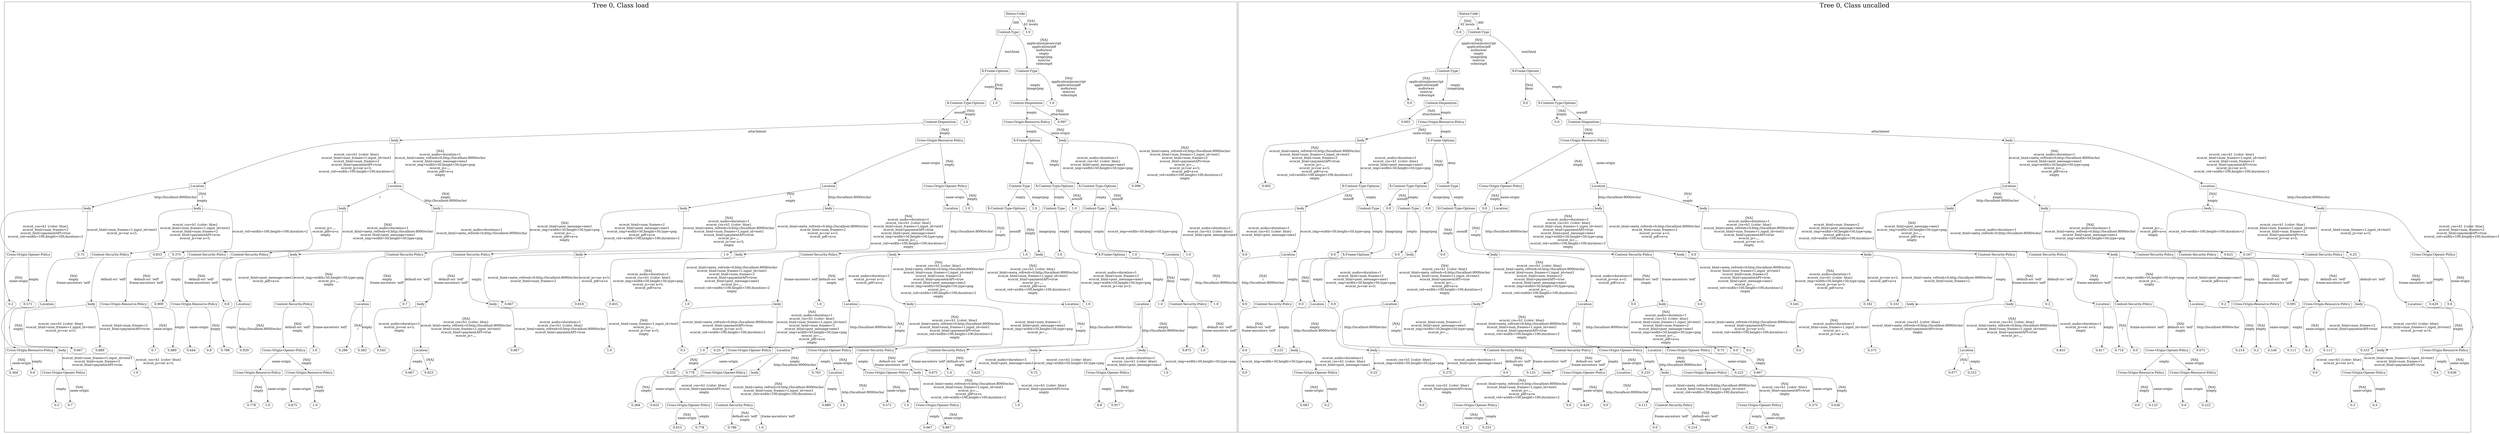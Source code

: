 /*
Generated by:
    http://https://github.com/h2oai/h2o-3/tree/master/h2o-genmodel/src/main/java/hex/genmodel/tools/PrintMojo.java
*/

/*
On a mac:

$ brew install graphviz
$ dot -Tpng file.gv -o file.png
$ open file.png
*/

digraph G {

subgraph cluster_0 {
/* Nodes */

/* Level 0 */
{
"SG_0_Node_0" [shape=box, fontsize=20, label="Status-Code"]
}

/* Level 1 */
{
"SG_0_Node_1" [shape=box, fontsize=20, label="Content-Type"]
"SG_0_Node_137" [fontsize=20, label="1.0"]
}

/* Level 2 */
{
"SG_0_Node_3" [shape=box, fontsize=20, label="X-Frame-Options"]
"SG_0_Node_4" [shape=box, fontsize=20, label="Content-Type"]
}

/* Level 3 */
{
"SG_0_Node_5" [shape=box, fontsize=20, label="X-Content-Type-Options"]
"SG_0_Node_138" [fontsize=20, label="1.0"]
"SG_0_Node_6" [shape=box, fontsize=20, label="Content-Disposition"]
"SG_0_Node_139" [fontsize=20, label="1.0"]
}

/* Level 4 */
{
"SG_0_Node_8" [shape=box, fontsize=20, label="Content-Disposition"]
"SG_0_Node_140" [fontsize=20, label="1.0"]
"SG_0_Node_9" [shape=box, fontsize=20, label="Cross-Origin-Resource-Policy"]
"SG_0_Node_141" [fontsize=20, label="0.997"]
}

/* Level 5 */
{
"SG_0_Node_11" [shape=box, fontsize=20, label="body"]
"SG_0_Node_12" [shape=box, fontsize=20, label="Cross-Origin-Resource-Policy"]
"SG_0_Node_13" [shape=box, fontsize=20, label="X-Frame-Options"]
"SG_0_Node_14" [shape=box, fontsize=20, label="body"]
}

/* Level 6 */
{
"SG_0_Node_15" [shape=box, fontsize=20, label="Location"]
"SG_0_Node_16" [shape=box, fontsize=20, label="Location"]
"SG_0_Node_17" [shape=box, fontsize=20, label="Location"]
"SG_0_Node_18" [shape=box, fontsize=20, label="Cross-Origin-Opener-Policy"]
"SG_0_Node_19" [shape=box, fontsize=20, label="Content-Type"]
"SG_0_Node_20" [shape=box, fontsize=20, label="X-Content-Type-Options"]
"SG_0_Node_21" [shape=box, fontsize=20, label="X-Content-Type-Options"]
"SG_0_Node_142" [fontsize=20, label="0.998"]
}

/* Level 7 */
{
"SG_0_Node_23" [shape=box, fontsize=20, label="body"]
"SG_0_Node_24" [shape=box, fontsize=20, label="body"]
"SG_0_Node_25" [shape=box, fontsize=20, label="body"]
"SG_0_Node_26" [shape=box, fontsize=20, label="body"]
"SG_0_Node_27" [shape=box, fontsize=20, label="body"]
"SG_0_Node_28" [shape=box, fontsize=20, label="body"]
"SG_0_Node_29" [shape=box, fontsize=20, label="Location"]
"SG_0_Node_143" [fontsize=20, label="1.0"]
"SG_0_Node_30" [shape=box, fontsize=20, label="X-Content-Type-Options"]
"SG_0_Node_144" [fontsize=20, label="1.0"]
"SG_0_Node_31" [shape=box, fontsize=20, label="Content-Type"]
"SG_0_Node_145" [fontsize=20, label="1.0"]
"SG_0_Node_32" [shape=box, fontsize=20, label="Content-Type"]
"SG_0_Node_33" [shape=box, fontsize=20, label="body"]
}

/* Level 8 */
{
"SG_0_Node_34" [shape=box, fontsize=20, label="Cross-Origin-Opener-Policy"]
"SG_0_Node_146" [fontsize=20, label="0.75"]
"SG_0_Node_36" [shape=box, fontsize=20, label="Content-Security-Policy"]
"SG_0_Node_147" [fontsize=20, label="0.833"]
"SG_0_Node_148" [fontsize=20, label="0.375"]
"SG_0_Node_39" [shape=box, fontsize=20, label="Content-Security-Policy"]
"SG_0_Node_40" [shape=box, fontsize=20, label="Content-Security-Policy"]
"SG_0_Node_41" [shape=box, fontsize=20, label="body"]
"SG_0_Node_42" [shape=box, fontsize=20, label="Content-Security-Policy"]
"SG_0_Node_43" [shape=box, fontsize=20, label="Content-Security-Policy"]
"SG_0_Node_44" [shape=box, fontsize=20, label="body"]
"SG_0_Node_149" [fontsize=20, label="1.0"]
"SG_0_Node_45" [shape=box, fontsize=20, label="body"]
"SG_0_Node_46" [shape=box, fontsize=20, label="Content-Security-Policy"]
"SG_0_Node_47" [shape=box, fontsize=20, label="body"]
"SG_0_Node_150" [fontsize=20, label="1.0"]
"SG_0_Node_48" [shape=box, fontsize=20, label="body"]
"SG_0_Node_151" [fontsize=20, label="1.0"]
"SG_0_Node_49" [shape=box, fontsize=20, label="X-Frame-Options"]
"SG_0_Node_152" [fontsize=20, label="1.0"]
"SG_0_Node_50" [shape=box, fontsize=20, label="Location"]
"SG_0_Node_153" [fontsize=20, label="1.0"]
}

/* Level 9 */
{
"SG_0_Node_154" [fontsize=20, label="0.2"]
"SG_0_Node_155" [fontsize=20, label="0.571"]
"SG_0_Node_53" [shape=box, fontsize=20, label="Location"]
"SG_0_Node_54" [shape=box, fontsize=20, label="body"]
"SG_0_Node_55" [shape=box, fontsize=20, label="Cross-Origin-Resource-Policy"]
"SG_0_Node_156" [fontsize=20, label="0.909"]
"SG_0_Node_57" [shape=box, fontsize=20, label="Cross-Origin-Resource-Policy"]
"SG_0_Node_157" [fontsize=20, label="0.8"]
"SG_0_Node_59" [shape=box, fontsize=20, label="Location"]
"SG_0_Node_60" [shape=box, fontsize=20, label="Content-Security-Policy"]
"SG_0_Node_61" [shape=box, fontsize=20, label="Location"]
"SG_0_Node_158" [fontsize=20, label="0.7"]
"SG_0_Node_63" [shape=box, fontsize=20, label="body"]
"SG_0_Node_64" [shape=box, fontsize=20, label="body"]
"SG_0_Node_159" [fontsize=20, label="0.667"]
"SG_0_Node_160" [fontsize=20, label="0.818"]
"SG_0_Node_161" [fontsize=20, label="0.455"]
"SG_0_Node_162" [fontsize=20, label="1.0"]
"SG_0_Node_68" [shape=box, fontsize=20, label="body"]
"SG_0_Node_163" [fontsize=20, label="1.0"]
"SG_0_Node_69" [shape=box, fontsize=20, label="Location"]
"SG_0_Node_70" [shape=box, fontsize=20, label="body"]
"SG_0_Node_71" [shape=box, fontsize=20, label="Location"]
"SG_0_Node_164" [fontsize=20, label="1.0"]
"SG_0_Node_72" [shape=box, fontsize=20, label="Location"]
"SG_0_Node_165" [fontsize=20, label="1.0"]
"SG_0_Node_73" [shape=box, fontsize=20, label="Content-Security-Policy"]
"SG_0_Node_166" [fontsize=20, label="1.0"]
}

/* Level 10 */
{
"SG_0_Node_74" [shape=box, fontsize=20, label="Cross-Origin-Resource-Policy"]
"SG_0_Node_75" [shape=box, fontsize=20, label="body"]
"SG_0_Node_167" [fontsize=20, label="0.667"]
"SG_0_Node_168" [fontsize=20, label="0.889"]
"SG_0_Node_169" [fontsize=20, label="0.7"]
"SG_0_Node_170" [fontsize=20, label="0.889"]
"SG_0_Node_171" [fontsize=20, label="0.444"]
"SG_0_Node_172" [fontsize=20, label="0.8"]
"SG_0_Node_173" [fontsize=20, label="0.786"]
"SG_0_Node_174" [fontsize=20, label="0.929"]
"SG_0_Node_84" [shape=box, fontsize=20, label="Cross-Origin-Opener-Policy"]
"SG_0_Node_175" [fontsize=20, label="1.0"]
"SG_0_Node_176" [fontsize=20, label="0.286"]
"SG_0_Node_177" [fontsize=20, label="0.583"]
"SG_0_Node_178" [fontsize=20, label="0.545"]
"SG_0_Node_88" [shape=box, fontsize=20, label="Location"]
"SG_0_Node_179" [fontsize=20, label="0.667"]
"SG_0_Node_180" [fontsize=20, label="1.0"]
"SG_0_Node_181" [fontsize=20, label="0.5"]
"SG_0_Node_182" [fontsize=20, label="1.0"]
"SG_0_Node_183" [fontsize=20, label="0.25"]
"SG_0_Node_92" [shape=box, fontsize=20, label="Cross-Origin-Opener-Policy"]
"SG_0_Node_93" [shape=box, fontsize=20, label="Location"]
"SG_0_Node_94" [shape=box, fontsize=20, label="Cross-Origin-Opener-Policy"]
"SG_0_Node_95" [shape=box, fontsize=20, label="Content-Security-Policy"]
"SG_0_Node_96" [shape=box, fontsize=20, label="Content-Security-Policy"]
"SG_0_Node_97" [shape=box, fontsize=20, label="body"]
"SG_0_Node_98" [shape=box, fontsize=20, label="body"]
"SG_0_Node_184" [fontsize=20, label="0.875"]
"SG_0_Node_185" [fontsize=20, label="1.0"]
}

/* Level 11 */
{
"SG_0_Node_186" [fontsize=20, label="0.364"]
"SG_0_Node_187" [fontsize=20, label="0.6"]
"SG_0_Node_102" [shape=box, fontsize=20, label="Cross-Origin-Opener-Policy"]
"SG_0_Node_188" [fontsize=20, label="1.0"]
"SG_0_Node_103" [shape=box, fontsize=20, label="Cross-Origin-Resource-Policy"]
"SG_0_Node_104" [shape=box, fontsize=20, label="Cross-Origin-Resource-Policy"]
"SG_0_Node_189" [fontsize=20, label="0.667"]
"SG_0_Node_190" [fontsize=20, label="0.923"]
"SG_0_Node_191" [fontsize=20, label="0.333"]
"SG_0_Node_192" [fontsize=20, label="0.778"]
"SG_0_Node_109" [shape=box, fontsize=20, label="Cross-Origin-Opener-Policy"]
"SG_0_Node_110" [shape=box, fontsize=20, label="body"]
"SG_0_Node_193" [fontsize=20, label="0.765"]
"SG_0_Node_112" [shape=box, fontsize=20, label="Location"]
"SG_0_Node_113" [shape=box, fontsize=20, label="Cross-Origin-Opener-Policy"]
"SG_0_Node_114" [shape=box, fontsize=20, label="body"]
"SG_0_Node_194" [fontsize=20, label="0.875"]
"SG_0_Node_195" [fontsize=20, label="1.0"]
"SG_0_Node_196" [fontsize=20, label="0.625"]
"SG_0_Node_197" [fontsize=20, label="0.75"]
"SG_0_Node_118" [shape=box, fontsize=20, label="Cross-Origin-Opener-Policy"]
"SG_0_Node_198" [fontsize=20, label="1.0"]
}

/* Level 12 */
{
"SG_0_Node_199" [fontsize=20, label="0.5"]
"SG_0_Node_200" [fontsize=20, label="0.7"]
"SG_0_Node_201" [fontsize=20, label="0.778"]
"SG_0_Node_202" [fontsize=20, label="1.0"]
"SG_0_Node_203" [fontsize=20, label="0.875"]
"SG_0_Node_204" [fontsize=20, label="1.0"]
"SG_0_Node_205" [fontsize=20, label="0.364"]
"SG_0_Node_206" [fontsize=20, label="0.625"]
"SG_0_Node_125" [shape=box, fontsize=20, label="Cross-Origin-Opener-Policy"]
"SG_0_Node_126" [shape=box, fontsize=20, label="Content-Security-Policy"]
"SG_0_Node_207" [fontsize=20, label="0.889"]
"SG_0_Node_208" [fontsize=20, label="1.0"]
"SG_0_Node_209" [fontsize=20, label="0.571"]
"SG_0_Node_210" [fontsize=20, label="1.0"]
"SG_0_Node_129" [shape=box, fontsize=20, label="Cross-Origin-Opener-Policy"]
"SG_0_Node_211" [fontsize=20, label="1.0"]
"SG_0_Node_212" [fontsize=20, label="0.8"]
"SG_0_Node_213" [fontsize=20, label="0.917"]
}

/* Level 13 */
{
"SG_0_Node_214" [fontsize=20, label="0.615"]
"SG_0_Node_215" [fontsize=20, label="0.778"]
"SG_0_Node_216" [fontsize=20, label="0.786"]
"SG_0_Node_217" [fontsize=20, label="1.0"]
"SG_0_Node_218" [fontsize=20, label="0.667"]
"SG_0_Node_219" [fontsize=20, label="0.867"]
}

/* Edges */
"SG_0_Node_0" -> "SG_0_Node_1" [fontsize=20, label="300
"]
"SG_0_Node_0" -> "SG_0_Node_137" [fontsize=20, label="[NA]
61 levels
"]
"SG_0_Node_1" -> "SG_0_Node_3" [fontsize=20, label="text/html
"]
"SG_0_Node_1" -> "SG_0_Node_4" [fontsize=20, label="[NA]
application/javascript
application/pdf
audio/wav
empty
image/png
text/css
video/mp4
"]
"SG_0_Node_4" -> "SG_0_Node_6" [fontsize=20, label="empty
image/png
"]
"SG_0_Node_4" -> "SG_0_Node_139" [fontsize=20, label="[NA]
application/javascript
application/pdf
audio/wav
text/css
video/mp4
"]
"SG_0_Node_6" -> "SG_0_Node_9" [fontsize=20, label="empty
"]
"SG_0_Node_6" -> "SG_0_Node_141" [fontsize=20, label="[NA]
attachment
"]
"SG_0_Node_9" -> "SG_0_Node_13" [fontsize=20, label="empty
"]
"SG_0_Node_9" -> "SG_0_Node_14" [fontsize=20, label="[NA]
same-origin
"]
"SG_0_Node_14" -> "SG_0_Node_21" [fontsize=20, label="ecocnt_audio=duration=1
ecocnt_css=h1 {color: blue}
ecocnt_html=post_message=mes1
ecocnt_img=width=50,height=50,type=png
"]
"SG_0_Node_14" -> "SG_0_Node_142" [fontsize=20, label="[NA]
ecocnt_html=meta_refresh=0;http://localhost:8000/echo/
ecocnt_html=num_frames=1,input_id=test1
ecocnt_html=num_frames=2
ecocnt_html=paymentAPI=true
ecocnt_js=.,,.
ecocnt_js=var a=5;
ecocnt_pdf=a=a
ecocnt_vid=width=100,height=100,duration=2
empty
"]
"SG_0_Node_21" -> "SG_0_Node_32" [fontsize=20, label="empty
"]
"SG_0_Node_21" -> "SG_0_Node_33" [fontsize=20, label="[NA]
nosniff
"]
"SG_0_Node_33" -> "SG_0_Node_50" [fontsize=20, label="ecocnt_img=width=50,height=50,type=png
"]
"SG_0_Node_33" -> "SG_0_Node_153" [fontsize=20, label="ecocnt_audio=duration=1
ecocnt_css=h1 {color: blue}
ecocnt_html=post_message=mes1
"]
"SG_0_Node_50" -> "SG_0_Node_73" [fontsize=20, label="empty
"]
"SG_0_Node_50" -> "SG_0_Node_166" [fontsize=20, label="[NA]
/
http://localhost:8000/echo/
"]
"SG_0_Node_73" -> "SG_0_Node_184" [fontsize=20, label="empty
"]
"SG_0_Node_73" -> "SG_0_Node_185" [fontsize=20, label="[NA]
default-src 'self'
frame-ancestors 'self'
"]
"SG_0_Node_32" -> "SG_0_Node_49" [fontsize=20, label="image/png
"]
"SG_0_Node_32" -> "SG_0_Node_152" [fontsize=20, label="empty
"]
"SG_0_Node_49" -> "SG_0_Node_72" [fontsize=20, label="empty
"]
"SG_0_Node_49" -> "SG_0_Node_165" [fontsize=20, label="[NA]
deny
"]
"SG_0_Node_72" -> "SG_0_Node_97" [fontsize=20, label="/
"]
"SG_0_Node_72" -> "SG_0_Node_98" [fontsize=20, label="[NA]
empty
http://localhost:8000/echo/
"]
"SG_0_Node_98" -> "SG_0_Node_118" [fontsize=20, label="ecocnt_audio=duration=1
ecocnt_css=h1 {color: blue}
ecocnt_html=post_message=mes1
"]
"SG_0_Node_98" -> "SG_0_Node_198" [fontsize=20, label="ecocnt_img=width=50,height=50,type=png
"]
"SG_0_Node_118" -> "SG_0_Node_212" [fontsize=20, label="empty
"]
"SG_0_Node_118" -> "SG_0_Node_213" [fontsize=20, label="[NA]
same-origin
"]
"SG_0_Node_97" -> "SG_0_Node_196" [fontsize=20, label="ecocnt_audio=duration=1
ecocnt_html=post_message=mes1
"]
"SG_0_Node_97" -> "SG_0_Node_197" [fontsize=20, label="ecocnt_css=h1 {color: blue}
ecocnt_img=width=50,height=50,type=png
"]
"SG_0_Node_13" -> "SG_0_Node_19" [fontsize=20, label="deny
"]
"SG_0_Node_13" -> "SG_0_Node_20" [fontsize=20, label="[NA]
empty
"]
"SG_0_Node_20" -> "SG_0_Node_31" [fontsize=20, label="empty
"]
"SG_0_Node_20" -> "SG_0_Node_145" [fontsize=20, label="[NA]
nosniff
"]
"SG_0_Node_31" -> "SG_0_Node_48" [fontsize=20, label="image/png
"]
"SG_0_Node_31" -> "SG_0_Node_151" [fontsize=20, label="empty
"]
"SG_0_Node_48" -> "SG_0_Node_71" [fontsize=20, label="[NA]
ecocnt_css=h1 {color: blue}
ecocnt_html=meta_refresh=0;http://localhost:8000/echo/
ecocnt_html=num_frames=1,input_id=test1
ecocnt_html=paymentAPI=true
ecocnt_js=.,,.
ecocnt_pdf=a=a
ecocnt_vid=width=100,height=100,duration=2
empty
"]
"SG_0_Node_48" -> "SG_0_Node_164" [fontsize=20, label="ecocnt_audio=duration=1
ecocnt_html=num_frames=2
ecocnt_html=post_message=mes1
ecocnt_img=width=50,height=50,type=png
ecocnt_js=var a=5;
"]
"SG_0_Node_71" -> "SG_0_Node_95" [fontsize=20, label="[NA]
/
empty
"]
"SG_0_Node_71" -> "SG_0_Node_96" [fontsize=20, label="http://localhost:8000/echo/
"]
"SG_0_Node_96" -> "SG_0_Node_194" [fontsize=20, label="frame-ancestors 'self'
"]
"SG_0_Node_96" -> "SG_0_Node_195" [fontsize=20, label="[NA]
default-src 'self'
empty
"]
"SG_0_Node_95" -> "SG_0_Node_113" [fontsize=20, label="empty
"]
"SG_0_Node_95" -> "SG_0_Node_114" [fontsize=20, label="[NA]
default-src 'self'
frame-ancestors 'self'
"]
"SG_0_Node_114" -> "SG_0_Node_129" [fontsize=20, label="[NA]
ecocnt_html=meta_refresh=0;http://localhost:8000/echo/
ecocnt_html=num_frames=1,input_id=test1
ecocnt_js=.,,.
ecocnt_pdf=a=a
ecocnt_vid=width=100,height=100,duration=2
"]
"SG_0_Node_114" -> "SG_0_Node_211" [fontsize=20, label="ecocnt_css=h1 {color: blue}
ecocnt_html=paymentAPI=true
empty
"]
"SG_0_Node_129" -> "SG_0_Node_218" [fontsize=20, label="empty
"]
"SG_0_Node_129" -> "SG_0_Node_219" [fontsize=20, label="[NA]
same-origin
"]
"SG_0_Node_113" -> "SG_0_Node_209" [fontsize=20, label="[NA]
same-origin
"]
"SG_0_Node_113" -> "SG_0_Node_210" [fontsize=20, label="empty
"]
"SG_0_Node_19" -> "SG_0_Node_30" [fontsize=20, label="empty
"]
"SG_0_Node_19" -> "SG_0_Node_144" [fontsize=20, label="image/png
"]
"SG_0_Node_30" -> "SG_0_Node_47" [fontsize=20, label="nosniff
"]
"SG_0_Node_30" -> "SG_0_Node_150" [fontsize=20, label="[NA]
empty
"]
"SG_0_Node_47" -> "SG_0_Node_69" [fontsize=20, label="ecocnt_audio=duration=1
ecocnt_js=var a=5;
ecocnt_pdf=a=a
"]
"SG_0_Node_47" -> "SG_0_Node_70" [fontsize=20, label="[NA]
ecocnt_css=h1 {color: blue}
ecocnt_html=meta_refresh=0;http://localhost:8000/echo/
ecocnt_html=num_frames=1,input_id=test1
ecocnt_html=num_frames=2
ecocnt_html=paymentAPI=true
ecocnt_html=post_message=mes1
ecocnt_img=width=50,height=50,type=png
ecocnt_js=.,,.
ecocnt_vid=width=100,height=100,duration=2
empty
"]
"SG_0_Node_70" -> "SG_0_Node_93" [fontsize=20, label="[NA]
ecocnt_css=h1 {color: blue}
ecocnt_html=meta_refresh=0;http://localhost:8000/echo/
ecocnt_html=num_frames=1,input_id=test1
ecocnt_html=paymentAPI=true
ecocnt_vid=width=100,height=100,duration=2
empty
"]
"SG_0_Node_70" -> "SG_0_Node_94" [fontsize=20, label="ecocnt_html=num_frames=2
ecocnt_html=post_message=mes1
ecocnt_img=width=50,height=50,type=png
ecocnt_js=.,,.
"]
"SG_0_Node_94" -> "SG_0_Node_193" [fontsize=20, label="empty
"]
"SG_0_Node_94" -> "SG_0_Node_112" [fontsize=20, label="[NA]
same-origin
"]
"SG_0_Node_112" -> "SG_0_Node_207" [fontsize=20, label="empty
"]
"SG_0_Node_112" -> "SG_0_Node_208" [fontsize=20, label="[NA]
/
http://localhost:8000/echo/
"]
"SG_0_Node_93" -> "SG_0_Node_109" [fontsize=20, label="/
"]
"SG_0_Node_93" -> "SG_0_Node_110" [fontsize=20, label="[NA]
empty
http://localhost:8000/echo/
"]
"SG_0_Node_110" -> "SG_0_Node_125" [fontsize=20, label="ecocnt_css=h1 {color: blue}
ecocnt_html=paymentAPI=true
empty
"]
"SG_0_Node_110" -> "SG_0_Node_126" [fontsize=20, label="[NA]
ecocnt_html=meta_refresh=0;http://localhost:8000/echo/
ecocnt_html=num_frames=1,input_id=test1
ecocnt_vid=width=100,height=100,duration=2
"]
"SG_0_Node_126" -> "SG_0_Node_216" [fontsize=20, label="[NA]
default-src 'self'
empty
"]
"SG_0_Node_126" -> "SG_0_Node_217" [fontsize=20, label="frame-ancestors 'self'
"]
"SG_0_Node_125" -> "SG_0_Node_214" [fontsize=20, label="[NA]
same-origin
"]
"SG_0_Node_125" -> "SG_0_Node_215" [fontsize=20, label="empty
"]
"SG_0_Node_109" -> "SG_0_Node_205" [fontsize=20, label="[NA]
empty
"]
"SG_0_Node_109" -> "SG_0_Node_206" [fontsize=20, label="same-origin
"]
"SG_0_Node_69" -> "SG_0_Node_183" [fontsize=20, label="http://localhost:8000/echo/
"]
"SG_0_Node_69" -> "SG_0_Node_92" [fontsize=20, label="[NA]
/
empty
"]
"SG_0_Node_92" -> "SG_0_Node_191" [fontsize=20, label="[NA]
empty
"]
"SG_0_Node_92" -> "SG_0_Node_192" [fontsize=20, label="same-origin
"]
"SG_0_Node_3" -> "SG_0_Node_5" [fontsize=20, label="empty
"]
"SG_0_Node_3" -> "SG_0_Node_138" [fontsize=20, label="[NA]
deny
"]
"SG_0_Node_5" -> "SG_0_Node_8" [fontsize=20, label="nosniff
"]
"SG_0_Node_5" -> "SG_0_Node_140" [fontsize=20, label="[NA]
empty
"]
"SG_0_Node_8" -> "SG_0_Node_11" [fontsize=20, label="attachment
"]
"SG_0_Node_8" -> "SG_0_Node_12" [fontsize=20, label="[NA]
empty
"]
"SG_0_Node_12" -> "SG_0_Node_17" [fontsize=20, label="same-origin
"]
"SG_0_Node_12" -> "SG_0_Node_18" [fontsize=20, label="[NA]
empty
"]
"SG_0_Node_18" -> "SG_0_Node_29" [fontsize=20, label="same-origin
"]
"SG_0_Node_18" -> "SG_0_Node_143" [fontsize=20, label="[NA]
empty
"]
"SG_0_Node_29" -> "SG_0_Node_45" [fontsize=20, label="http://localhost:8000/echo/
"]
"SG_0_Node_29" -> "SG_0_Node_46" [fontsize=20, label="[NA]
/
empty
"]
"SG_0_Node_46" -> "SG_0_Node_68" [fontsize=20, label="frame-ancestors 'self'
"]
"SG_0_Node_46" -> "SG_0_Node_163" [fontsize=20, label="[NA]
default-src 'self'
empty
"]
"SG_0_Node_68" -> "SG_0_Node_181" [fontsize=20, label="ecocnt_html=meta_refresh=0;http://localhost:8000/echo/
ecocnt_html=paymentAPI=true
ecocnt_js=var a=5;
ecocnt_vid=width=100,height=100,duration=2
"]
"SG_0_Node_68" -> "SG_0_Node_182" [fontsize=20, label="[NA]
ecocnt_audio=duration=1
ecocnt_css=h1 {color: blue}
ecocnt_html=num_frames=1,input_id=test1
ecocnt_html=num_frames=2
ecocnt_html=post_message=mes1
ecocnt_img=width=50,height=50,type=png
ecocnt_js=.,,.
ecocnt_pdf=a=a
empty
"]
"SG_0_Node_45" -> "SG_0_Node_161" [fontsize=20, label="[NA]
ecocnt_audio=duration=1
ecocnt_css=h1 {color: blue}
ecocnt_img=width=50,height=50,type=png
ecocnt_js=var a=5;
ecocnt_pdf=a=a
"]
"SG_0_Node_45" -> "SG_0_Node_162" [fontsize=20, label="ecocnt_html=meta_refresh=0;http://localhost:8000/echo/
ecocnt_html=num_frames=1,input_id=test1
ecocnt_html=num_frames=2
ecocnt_html=paymentAPI=true
ecocnt_html=post_message=mes1
ecocnt_js=.,,.
ecocnt_vid=width=100,height=100,duration=2
empty
"]
"SG_0_Node_17" -> "SG_0_Node_27" [fontsize=20, label="[NA]
/
empty
"]
"SG_0_Node_17" -> "SG_0_Node_28" [fontsize=20, label="http://localhost:8000/echo/
"]
"SG_0_Node_28" -> "SG_0_Node_44" [fontsize=20, label="ecocnt_html=meta_refresh=0;http://localhost:8000/echo/
ecocnt_html=num_frames=2
ecocnt_js=var a=5;
ecocnt_pdf=a=a
"]
"SG_0_Node_28" -> "SG_0_Node_149" [fontsize=20, label="[NA]
ecocnt_audio=duration=1
ecocnt_css=h1 {color: blue}
ecocnt_html=num_frames=1,input_id=test1
ecocnt_html=paymentAPI=true
ecocnt_html=post_message=mes1
ecocnt_img=width=50,height=50,type=png
ecocnt_js=.,,.
ecocnt_vid=width=100,height=100,duration=2
empty
"]
"SG_0_Node_44" -> "SG_0_Node_159" [fontsize=20, label="ecocnt_html=meta_refresh=0;http://localhost:8000/echo/
ecocnt_html=num_frames=2
"]
"SG_0_Node_44" -> "SG_0_Node_160" [fontsize=20, label="ecocnt_js=var a=5;
ecocnt_pdf=a=a
"]
"SG_0_Node_27" -> "SG_0_Node_42" [fontsize=20, label="ecocnt_html=num_frames=2
ecocnt_html=post_message=mes1
ecocnt_img=width=50,height=50,type=png
ecocnt_pdf=a=a
ecocnt_vid=width=100,height=100,duration=2
"]
"SG_0_Node_27" -> "SG_0_Node_43" [fontsize=20, label="[NA]
ecocnt_audio=duration=1
ecocnt_css=h1 {color: blue}
ecocnt_html=meta_refresh=0;http://localhost:8000/echo/
ecocnt_html=num_frames=1,input_id=test1
ecocnt_html=paymentAPI=true
ecocnt_js=.,,.
ecocnt_js=var a=5;
empty
"]
"SG_0_Node_43" -> "SG_0_Node_63" [fontsize=20, label="[NA]
default-src 'self'
frame-ancestors 'self'
"]
"SG_0_Node_43" -> "SG_0_Node_64" [fontsize=20, label="empty
"]
"SG_0_Node_64" -> "SG_0_Node_179" [fontsize=20, label="ecocnt_audio=duration=1
ecocnt_css=h1 {color: blue}
ecocnt_html=meta_refresh=0;http://localhost:8000/echo/
ecocnt_html=paymentAPI=true
"]
"SG_0_Node_64" -> "SG_0_Node_180" [fontsize=20, label="[NA]
ecocnt_html=num_frames=1,input_id=test1
ecocnt_js=.,,.
ecocnt_js=var a=5;
empty
"]
"SG_0_Node_63" -> "SG_0_Node_178" [fontsize=20, label="ecocnt_audio=duration=1
ecocnt_js=var a=5;
empty
"]
"SG_0_Node_63" -> "SG_0_Node_88" [fontsize=20, label="[NA]
ecocnt_css=h1 {color: blue}
ecocnt_html=meta_refresh=0;http://localhost:8000/echo/
ecocnt_html=num_frames=1,input_id=test1
ecocnt_html=paymentAPI=true
ecocnt_js=.,,.
"]
"SG_0_Node_88" -> "SG_0_Node_189" [fontsize=20, label="empty
"]
"SG_0_Node_88" -> "SG_0_Node_190" [fontsize=20, label="[NA]
/
"]
"SG_0_Node_42" -> "SG_0_Node_61" [fontsize=20, label="[NA]
empty
frame-ancestors 'self'
"]
"SG_0_Node_42" -> "SG_0_Node_158" [fontsize=20, label="default-src 'self'
"]
"SG_0_Node_61" -> "SG_0_Node_176" [fontsize=20, label="[NA]
/
"]
"SG_0_Node_61" -> "SG_0_Node_177" [fontsize=20, label="empty
"]
"SG_0_Node_11" -> "SG_0_Node_15" [fontsize=20, label="ecocnt_css=h1 {color: blue}
ecocnt_html=num_frames=1,input_id=test1
ecocnt_html=num_frames=2
ecocnt_html=paymentAPI=true
ecocnt_js=var a=5;
ecocnt_vid=width=100,height=100,duration=2
"]
"SG_0_Node_11" -> "SG_0_Node_16" [fontsize=20, label="[NA]
ecocnt_audio=duration=1
ecocnt_html=meta_refresh=0;http://localhost:8000/echo/
ecocnt_html=post_message=mes1
ecocnt_img=width=50,height=50,type=png
ecocnt_js=.,,.
ecocnt_pdf=a=a
empty
"]
"SG_0_Node_16" -> "SG_0_Node_25" [fontsize=20, label="/
"]
"SG_0_Node_16" -> "SG_0_Node_26" [fontsize=20, label="[NA]
empty
http://localhost:8000/echo/
"]
"SG_0_Node_26" -> "SG_0_Node_40" [fontsize=20, label="ecocnt_audio=duration=1
ecocnt_html=meta_refresh=0;http://localhost:8000/echo/
"]
"SG_0_Node_26" -> "SG_0_Node_41" [fontsize=20, label="[NA]
ecocnt_html=post_message=mes1
ecocnt_img=width=50,height=50,type=png
ecocnt_js=.,,.
ecocnt_pdf=a=a
empty
"]
"SG_0_Node_41" -> "SG_0_Node_59" [fontsize=20, label="ecocnt_html=post_message=mes1
ecocnt_pdf=a=a
"]
"SG_0_Node_41" -> "SG_0_Node_60" [fontsize=20, label="[NA]
ecocnt_img=width=50,height=50,type=png
ecocnt_js=.,,.
empty
"]
"SG_0_Node_60" -> "SG_0_Node_84" [fontsize=20, label="[NA]
default-src 'self'
empty
"]
"SG_0_Node_60" -> "SG_0_Node_175" [fontsize=20, label="frame-ancestors 'self'
"]
"SG_0_Node_84" -> "SG_0_Node_103" [fontsize=20, label="same-origin
"]
"SG_0_Node_84" -> "SG_0_Node_104" [fontsize=20, label="[NA]
empty
"]
"SG_0_Node_104" -> "SG_0_Node_203" [fontsize=20, label="same-origin
"]
"SG_0_Node_104" -> "SG_0_Node_204" [fontsize=20, label="[NA]
empty
"]
"SG_0_Node_103" -> "SG_0_Node_201" [fontsize=20, label="[NA]
empty
"]
"SG_0_Node_103" -> "SG_0_Node_202" [fontsize=20, label="same-origin
"]
"SG_0_Node_59" -> "SG_0_Node_173" [fontsize=20, label="empty
"]
"SG_0_Node_59" -> "SG_0_Node_174" [fontsize=20, label="[NA]
http://localhost:8000/echo/
"]
"SG_0_Node_40" -> "SG_0_Node_57" [fontsize=20, label="[NA]
default-src 'self'
frame-ancestors 'self'
"]
"SG_0_Node_40" -> "SG_0_Node_157" [fontsize=20, label="empty
"]
"SG_0_Node_57" -> "SG_0_Node_171" [fontsize=20, label="same-origin
"]
"SG_0_Node_57" -> "SG_0_Node_172" [fontsize=20, label="[NA]
empty
"]
"SG_0_Node_25" -> "SG_0_Node_148" [fontsize=20, label="ecocnt_js=.,,.
ecocnt_pdf=a=a
empty
"]
"SG_0_Node_25" -> "SG_0_Node_39" [fontsize=20, label="[NA]
ecocnt_audio=duration=1
ecocnt_html=meta_refresh=0;http://localhost:8000/echo/
ecocnt_html=post_message=mes1
ecocnt_img=width=50,height=50,type=png
"]
"SG_0_Node_39" -> "SG_0_Node_55" [fontsize=20, label="[NA]
default-src 'self'
frame-ancestors 'self'
"]
"SG_0_Node_39" -> "SG_0_Node_156" [fontsize=20, label="empty
"]
"SG_0_Node_55" -> "SG_0_Node_169" [fontsize=20, label="[NA]
same-origin
"]
"SG_0_Node_55" -> "SG_0_Node_170" [fontsize=20, label="empty
"]
"SG_0_Node_15" -> "SG_0_Node_23" [fontsize=20, label="http://localhost:8000/echo/
"]
"SG_0_Node_15" -> "SG_0_Node_24" [fontsize=20, label="[NA]
/
empty
"]
"SG_0_Node_24" -> "SG_0_Node_36" [fontsize=20, label="ecocnt_css=h1 {color: blue}
ecocnt_html=num_frames=1,input_id=test1
ecocnt_html=num_frames=2
ecocnt_html=paymentAPI=true
ecocnt_js=var a=5;
"]
"SG_0_Node_24" -> "SG_0_Node_147" [fontsize=20, label="ecocnt_vid=width=100,height=100,duration=2
"]
"SG_0_Node_36" -> "SG_0_Node_53" [fontsize=20, label="[NA]
empty
frame-ancestors 'self'
"]
"SG_0_Node_36" -> "SG_0_Node_54" [fontsize=20, label="default-src 'self'
"]
"SG_0_Node_54" -> "SG_0_Node_167" [fontsize=20, label="ecocnt_css=h1 {color: blue}
ecocnt_html=num_frames=1,input_id=test1
ecocnt_js=var a=5;
"]
"SG_0_Node_54" -> "SG_0_Node_168" [fontsize=20, label="ecocnt_html=num_frames=2
ecocnt_html=paymentAPI=true
"]
"SG_0_Node_53" -> "SG_0_Node_74" [fontsize=20, label="/
"]
"SG_0_Node_53" -> "SG_0_Node_75" [fontsize=20, label="[NA]
empty
"]
"SG_0_Node_75" -> "SG_0_Node_102" [fontsize=20, label="ecocnt_html=num_frames=1,input_id=test1
ecocnt_html=num_frames=2
ecocnt_html=paymentAPI=true
"]
"SG_0_Node_75" -> "SG_0_Node_188" [fontsize=20, label="ecocnt_css=h1 {color: blue}
ecocnt_js=var a=5;
"]
"SG_0_Node_102" -> "SG_0_Node_199" [fontsize=20, label="empty
"]
"SG_0_Node_102" -> "SG_0_Node_200" [fontsize=20, label="[NA]
same-origin
"]
"SG_0_Node_74" -> "SG_0_Node_186" [fontsize=20, label="[NA]
same-origin
"]
"SG_0_Node_74" -> "SG_0_Node_187" [fontsize=20, label="empty
"]
"SG_0_Node_23" -> "SG_0_Node_34" [fontsize=20, label="ecocnt_css=h1 {color: blue}
ecocnt_html=num_frames=2
ecocnt_html=paymentAPI=true
ecocnt_vid=width=100,height=100,duration=2
"]
"SG_0_Node_23" -> "SG_0_Node_146" [fontsize=20, label="ecocnt_html=num_frames=1,input_id=test1
ecocnt_js=var a=5;
"]
"SG_0_Node_34" -> "SG_0_Node_154" [fontsize=20, label="[NA]
same-origin
"]
"SG_0_Node_34" -> "SG_0_Node_155" [fontsize=20, label="empty
"]

fontsize=40
label="Tree 0, Class load"
}

subgraph cluster_1 {
/* Nodes */

/* Level 0 */
{
"SG_1_Node_0" [shape=box, fontsize=20, label="Status-Code"]
}

/* Level 1 */
{
"SG_1_Node_137" [fontsize=20, label="0.0"]
"SG_1_Node_2" [shape=box, fontsize=20, label="Content-Type"]
}

/* Level 2 */
{
"SG_1_Node_3" [shape=box, fontsize=20, label="Content-Type"]
"SG_1_Node_4" [shape=box, fontsize=20, label="X-Frame-Options"]
}

/* Level 3 */
{
"SG_1_Node_138" [fontsize=20, label="0.0"]
"SG_1_Node_6" [shape=box, fontsize=20, label="Content-Disposition"]
"SG_1_Node_139" [fontsize=20, label="0.0"]
"SG_1_Node_7" [shape=box, fontsize=20, label="X-Content-Type-Options"]
}

/* Level 4 */
{
"SG_1_Node_140" [fontsize=20, label="0.003"]
"SG_1_Node_9" [shape=box, fontsize=20, label="Cross-Origin-Resource-Policy"]
"SG_1_Node_141" [fontsize=20, label="0.0"]
"SG_1_Node_10" [shape=box, fontsize=20, label="Content-Disposition"]
}

/* Level 5 */
{
"SG_1_Node_11" [shape=box, fontsize=20, label="body"]
"SG_1_Node_12" [shape=box, fontsize=20, label="X-Frame-Options"]
"SG_1_Node_13" [shape=box, fontsize=20, label="Cross-Origin-Resource-Policy"]
"SG_1_Node_14" [shape=box, fontsize=20, label="body"]
}

/* Level 6 */
{
"SG_1_Node_142" [fontsize=20, label="0.002"]
"SG_1_Node_16" [shape=box, fontsize=20, label="X-Content-Type-Options"]
"SG_1_Node_17" [shape=box, fontsize=20, label="X-Content-Type-Options"]
"SG_1_Node_18" [shape=box, fontsize=20, label="Content-Type"]
"SG_1_Node_19" [shape=box, fontsize=20, label="Cross-Origin-Opener-Policy"]
"SG_1_Node_20" [shape=box, fontsize=20, label="Location"]
"SG_1_Node_21" [shape=box, fontsize=20, label="Location"]
"SG_1_Node_22" [shape=box, fontsize=20, label="Location"]
}

/* Level 7 */
{
"SG_1_Node_23" [shape=box, fontsize=20, label="body"]
"SG_1_Node_24" [shape=box, fontsize=20, label="Content-Type"]
"SG_1_Node_143" [fontsize=20, label="0.0"]
"SG_1_Node_25" [shape=box, fontsize=20, label="Content-Type"]
"SG_1_Node_144" [fontsize=20, label="0.0"]
"SG_1_Node_26" [shape=box, fontsize=20, label="X-Content-Type-Options"]
"SG_1_Node_145" [fontsize=20, label="0.0"]
"SG_1_Node_27" [shape=box, fontsize=20, label="Location"]
"SG_1_Node_28" [shape=box, fontsize=20, label="body"]
"SG_1_Node_29" [shape=box, fontsize=20, label="body"]
"SG_1_Node_30" [shape=box, fontsize=20, label="body"]
"SG_1_Node_31" [shape=box, fontsize=20, label="body"]
"SG_1_Node_32" [shape=box, fontsize=20, label="body"]
"SG_1_Node_33" [shape=box, fontsize=20, label="body"]
}

/* Level 8 */
{
"SG_1_Node_146" [fontsize=20, label="0.0"]
"SG_1_Node_34" [shape=box, fontsize=20, label="Location"]
"SG_1_Node_147" [fontsize=20, label="0.0"]
"SG_1_Node_35" [shape=box, fontsize=20, label="X-Frame-Options"]
"SG_1_Node_148" [fontsize=20, label="0.0"]
"SG_1_Node_36" [shape=box, fontsize=20, label="body"]
"SG_1_Node_149" [fontsize=20, label="0.0"]
"SG_1_Node_37" [shape=box, fontsize=20, label="body"]
"SG_1_Node_38" [shape=box, fontsize=20, label="Content-Security-Policy"]
"SG_1_Node_39" [shape=box, fontsize=20, label="body"]
"SG_1_Node_150" [fontsize=20, label="0.0"]
"SG_1_Node_40" [shape=box, fontsize=20, label="body"]
"SG_1_Node_41" [shape=box, fontsize=20, label="Content-Security-Policy"]
"SG_1_Node_42" [shape=box, fontsize=20, label="Content-Security-Policy"]
"SG_1_Node_43" [shape=box, fontsize=20, label="body"]
"SG_1_Node_44" [shape=box, fontsize=20, label="Content-Security-Policy"]
"SG_1_Node_45" [shape=box, fontsize=20, label="Content-Security-Policy"]
"SG_1_Node_151" [fontsize=20, label="0.625"]
"SG_1_Node_152" [fontsize=20, label="0.167"]
"SG_1_Node_48" [shape=box, fontsize=20, label="Content-Security-Policy"]
"SG_1_Node_153" [fontsize=20, label="0.25"]
"SG_1_Node_50" [shape=box, fontsize=20, label="Cross-Origin-Opener-Policy"]
}

/* Level 9 */
{
"SG_1_Node_154" [fontsize=20, label="0.0"]
"SG_1_Node_51" [shape=box, fontsize=20, label="Content-Security-Policy"]
"SG_1_Node_155" [fontsize=20, label="0.0"]
"SG_1_Node_52" [shape=box, fontsize=20, label="Location"]
"SG_1_Node_156" [fontsize=20, label="0.0"]
"SG_1_Node_53" [shape=box, fontsize=20, label="Location"]
"SG_1_Node_54" [shape=box, fontsize=20, label="body"]
"SG_1_Node_55" [shape=box, fontsize=20, label="Location"]
"SG_1_Node_157" [fontsize=20, label="0.0"]
"SG_1_Node_56" [shape=box, fontsize=20, label="body"]
"SG_1_Node_158" [fontsize=20, label="0.0"]
"SG_1_Node_159" [fontsize=20, label="0.545"]
"SG_1_Node_160" [fontsize=20, label="0.182"]
"SG_1_Node_161" [fontsize=20, label="0.333"]
"SG_1_Node_60" [shape=box, fontsize=20, label="body"]
"SG_1_Node_61" [shape=box, fontsize=20, label="body"]
"SG_1_Node_162" [fontsize=20, label="0.3"]
"SG_1_Node_63" [shape=box, fontsize=20, label="Location"]
"SG_1_Node_64" [shape=box, fontsize=20, label="Content-Security-Policy"]
"SG_1_Node_65" [shape=box, fontsize=20, label="Location"]
"SG_1_Node_163" [fontsize=20, label="0.2"]
"SG_1_Node_67" [shape=box, fontsize=20, label="Cross-Origin-Resource-Policy"]
"SG_1_Node_164" [fontsize=20, label="0.091"]
"SG_1_Node_69" [shape=box, fontsize=20, label="Cross-Origin-Resource-Policy"]
"SG_1_Node_70" [shape=box, fontsize=20, label="body"]
"SG_1_Node_71" [shape=box, fontsize=20, label="Location"]
"SG_1_Node_165" [fontsize=20, label="0.429"]
"SG_1_Node_166" [fontsize=20, label="0.8"]
}

/* Level 10 */
{
"SG_1_Node_167" [fontsize=20, label="0.0"]
"SG_1_Node_168" [fontsize=20, label="0.125"]
"SG_1_Node_75" [shape=box, fontsize=20, label="body"]
"SG_1_Node_76" [shape=box, fontsize=20, label="body"]
"SG_1_Node_77" [shape=box, fontsize=20, label="Content-Security-Policy"]
"SG_1_Node_78" [shape=box, fontsize=20, label="Content-Security-Policy"]
"SG_1_Node_79" [shape=box, fontsize=20, label="Cross-Origin-Opener-Policy"]
"SG_1_Node_80" [shape=box, fontsize=20, label="Location"]
"SG_1_Node_81" [shape=box, fontsize=20, label="Cross-Origin-Opener-Policy"]
"SG_1_Node_169" [fontsize=20, label="0.75"]
"SG_1_Node_170" [fontsize=20, label="0.0"]
"SG_1_Node_171" [fontsize=20, label="0.5"]
"SG_1_Node_172" [fontsize=20, label="0.0"]
"SG_1_Node_173" [fontsize=20, label="0.375"]
"SG_1_Node_85" [shape=box, fontsize=20, label="Location"]
"SG_1_Node_174" [fontsize=20, label="0.455"]
"SG_1_Node_175" [fontsize=20, label="0.417"]
"SG_1_Node_176" [fontsize=20, label="0.714"]
"SG_1_Node_177" [fontsize=20, label="0.0"]
"SG_1_Node_89" [shape=box, fontsize=20, label="Cross-Origin-Opener-Policy"]
"SG_1_Node_178" [fontsize=20, label="0.071"]
"SG_1_Node_179" [fontsize=20, label="0.214"]
"SG_1_Node_180" [fontsize=20, label="0.2"]
"SG_1_Node_181" [fontsize=20, label="0.556"]
"SG_1_Node_182" [fontsize=20, label="0.111"]
"SG_1_Node_183" [fontsize=20, label="0.3"]
"SG_1_Node_184" [fontsize=20, label="0.111"]
"SG_1_Node_185" [fontsize=20, label="0.333"]
"SG_1_Node_98" [shape=box, fontsize=20, label="body"]
"SG_1_Node_99" [shape=box, fontsize=20, label="Cross-Origin-Resource-Policy"]
}

/* Level 11 */
{
"SG_1_Node_186" [fontsize=20, label="0.0"]
"SG_1_Node_100" [shape=box, fontsize=20, label="Cross-Origin-Opener-Policy"]
"SG_1_Node_187" [fontsize=20, label="0.25"]
"SG_1_Node_188" [fontsize=20, label="0.375"]
"SG_1_Node_189" [fontsize=20, label="0.0"]
"SG_1_Node_190" [fontsize=20, label="0.125"]
"SG_1_Node_104" [shape=box, fontsize=20, label="body"]
"SG_1_Node_105" [shape=box, fontsize=20, label="Cross-Origin-Opener-Policy"]
"SG_1_Node_106" [shape=box, fontsize=20, label="Location"]
"SG_1_Node_191" [fontsize=20, label="0.235"]
"SG_1_Node_108" [shape=box, fontsize=20, label="body"]
"SG_1_Node_109" [shape=box, fontsize=20, label="Cross-Origin-Opener-Policy"]
"SG_1_Node_192" [fontsize=20, label="0.222"]
"SG_1_Node_193" [fontsize=20, label="0.667"]
"SG_1_Node_194" [fontsize=20, label="0.077"]
"SG_1_Node_195" [fontsize=20, label="0.333"]
"SG_1_Node_114" [shape=box, fontsize=20, label="Cross-Origin-Resource-Policy"]
"SG_1_Node_115" [shape=box, fontsize=20, label="Cross-Origin-Resource-Policy"]
"SG_1_Node_196" [fontsize=20, label="0.0"]
"SG_1_Node_116" [shape=box, fontsize=20, label="Cross-Origin-Opener-Policy"]
"SG_1_Node_197" [fontsize=20, label="0.4"]
"SG_1_Node_198" [fontsize=20, label="0.636"]
}

/* Level 12 */
{
"SG_1_Node_199" [fontsize=20, label="0.083"]
"SG_1_Node_200" [fontsize=20, label="0.2"]
"SG_1_Node_201" [fontsize=20, label="0.0"]
"SG_1_Node_121" [shape=box, fontsize=20, label="Cross-Origin-Opener-Policy"]
"SG_1_Node_202" [fontsize=20, label="0.0"]
"SG_1_Node_203" [fontsize=20, label="0.429"]
"SG_1_Node_204" [fontsize=20, label="0.0"]
"SG_1_Node_205" [fontsize=20, label="0.111"]
"SG_1_Node_124" [shape=box, fontsize=20, label="Content-Security-Policy"]
"SG_1_Node_125" [shape=box, fontsize=20, label="Cross-Origin-Opener-Policy"]
"SG_1_Node_206" [fontsize=20, label="0.375"]
"SG_1_Node_207" [fontsize=20, label="0.636"]
"SG_1_Node_208" [fontsize=20, label="0.0"]
"SG_1_Node_209" [fontsize=20, label="0.125"]
"SG_1_Node_210" [fontsize=20, label="0.0"]
"SG_1_Node_211" [fontsize=20, label="0.222"]
"SG_1_Node_212" [fontsize=20, label="0.3"]
"SG_1_Node_213" [fontsize=20, label="0.5"]
}

/* Level 13 */
{
"SG_1_Node_214" [fontsize=20, label="0.133"]
"SG_1_Node_215" [fontsize=20, label="0.333"]
"SG_1_Node_216" [fontsize=20, label="0.0"]
"SG_1_Node_217" [fontsize=20, label="0.214"]
"SG_1_Node_218" [fontsize=20, label="0.222"]
"SG_1_Node_219" [fontsize=20, label="0.385"]
}

/* Edges */
"SG_1_Node_0" -> "SG_1_Node_137" [fontsize=20, label="[NA]
61 levels
"]
"SG_1_Node_0" -> "SG_1_Node_2" [fontsize=20, label="300
"]
"SG_1_Node_2" -> "SG_1_Node_3" [fontsize=20, label="[NA]
application/javascript
application/pdf
audio/wav
empty
image/png
text/css
video/mp4
"]
"SG_1_Node_2" -> "SG_1_Node_4" [fontsize=20, label="text/html
"]
"SG_1_Node_4" -> "SG_1_Node_139" [fontsize=20, label="[NA]
deny
"]
"SG_1_Node_4" -> "SG_1_Node_7" [fontsize=20, label="empty
"]
"SG_1_Node_7" -> "SG_1_Node_141" [fontsize=20, label="[NA]
empty
"]
"SG_1_Node_7" -> "SG_1_Node_10" [fontsize=20, label="nosniff
"]
"SG_1_Node_10" -> "SG_1_Node_13" [fontsize=20, label="[NA]
empty
"]
"SG_1_Node_10" -> "SG_1_Node_14" [fontsize=20, label="attachment
"]
"SG_1_Node_14" -> "SG_1_Node_21" [fontsize=20, label="[NA]
ecocnt_audio=duration=1
ecocnt_html=meta_refresh=0;http://localhost:8000/echo/
ecocnt_html=post_message=mes1
ecocnt_img=width=50,height=50,type=png
ecocnt_js=.,,.
ecocnt_pdf=a=a
empty
"]
"SG_1_Node_14" -> "SG_1_Node_22" [fontsize=20, label="ecocnt_css=h1 {color: blue}
ecocnt_html=num_frames=1,input_id=test1
ecocnt_html=num_frames=2
ecocnt_html=paymentAPI=true
ecocnt_js=var a=5;
ecocnt_vid=width=100,height=100,duration=2
"]
"SG_1_Node_22" -> "SG_1_Node_32" [fontsize=20, label="[NA]
/
empty
"]
"SG_1_Node_22" -> "SG_1_Node_33" [fontsize=20, label="http://localhost:8000/echo/
"]
"SG_1_Node_33" -> "SG_1_Node_153" [fontsize=20, label="ecocnt_html=num_frames=1,input_id=test1
ecocnt_js=var a=5;
"]
"SG_1_Node_33" -> "SG_1_Node_50" [fontsize=20, label="ecocnt_css=h1 {color: blue}
ecocnt_html=num_frames=2
ecocnt_html=paymentAPI=true
ecocnt_vid=width=100,height=100,duration=2
"]
"SG_1_Node_50" -> "SG_1_Node_165" [fontsize=20, label="empty
"]
"SG_1_Node_50" -> "SG_1_Node_166" [fontsize=20, label="[NA]
same-origin
"]
"SG_1_Node_32" -> "SG_1_Node_152" [fontsize=20, label="ecocnt_vid=width=100,height=100,duration=2
"]
"SG_1_Node_32" -> "SG_1_Node_48" [fontsize=20, label="ecocnt_css=h1 {color: blue}
ecocnt_html=num_frames=1,input_id=test1
ecocnt_html=num_frames=2
ecocnt_html=paymentAPI=true
ecocnt_js=var a=5;
"]
"SG_1_Node_48" -> "SG_1_Node_70" [fontsize=20, label="default-src 'self'
"]
"SG_1_Node_48" -> "SG_1_Node_71" [fontsize=20, label="[NA]
empty
frame-ancestors 'self'
"]
"SG_1_Node_71" -> "SG_1_Node_98" [fontsize=20, label="[NA]
empty
"]
"SG_1_Node_71" -> "SG_1_Node_99" [fontsize=20, label="/
"]
"SG_1_Node_99" -> "SG_1_Node_197" [fontsize=20, label="empty
"]
"SG_1_Node_99" -> "SG_1_Node_198" [fontsize=20, label="[NA]
same-origin
"]
"SG_1_Node_98" -> "SG_1_Node_196" [fontsize=20, label="ecocnt_css=h1 {color: blue}
ecocnt_js=var a=5;
"]
"SG_1_Node_98" -> "SG_1_Node_116" [fontsize=20, label="ecocnt_html=num_frames=1,input_id=test1
ecocnt_html=num_frames=2
ecocnt_html=paymentAPI=true
"]
"SG_1_Node_116" -> "SG_1_Node_212" [fontsize=20, label="[NA]
same-origin
"]
"SG_1_Node_116" -> "SG_1_Node_213" [fontsize=20, label="empty
"]
"SG_1_Node_70" -> "SG_1_Node_184" [fontsize=20, label="ecocnt_html=num_frames=2
ecocnt_html=paymentAPI=true
"]
"SG_1_Node_70" -> "SG_1_Node_185" [fontsize=20, label="ecocnt_css=h1 {color: blue}
ecocnt_html=num_frames=1,input_id=test1
ecocnt_js=var a=5;
"]
"SG_1_Node_21" -> "SG_1_Node_30" [fontsize=20, label="[NA]
empty
http://localhost:8000/echo/
"]
"SG_1_Node_21" -> "SG_1_Node_31" [fontsize=20, label="/
"]
"SG_1_Node_31" -> "SG_1_Node_45" [fontsize=20, label="[NA]
ecocnt_audio=duration=1
ecocnt_html=meta_refresh=0;http://localhost:8000/echo/
ecocnt_html=post_message=mes1
ecocnt_img=width=50,height=50,type=png
"]
"SG_1_Node_31" -> "SG_1_Node_151" [fontsize=20, label="ecocnt_js=.,,.
ecocnt_pdf=a=a
empty
"]
"SG_1_Node_45" -> "SG_1_Node_164" [fontsize=20, label="empty
"]
"SG_1_Node_45" -> "SG_1_Node_69" [fontsize=20, label="[NA]
default-src 'self'
frame-ancestors 'self'
"]
"SG_1_Node_69" -> "SG_1_Node_182" [fontsize=20, label="empty
"]
"SG_1_Node_69" -> "SG_1_Node_183" [fontsize=20, label="[NA]
same-origin
"]
"SG_1_Node_30" -> "SG_1_Node_43" [fontsize=20, label="[NA]
ecocnt_html=post_message=mes1
ecocnt_img=width=50,height=50,type=png
ecocnt_js=.,,.
ecocnt_pdf=a=a
empty
"]
"SG_1_Node_30" -> "SG_1_Node_44" [fontsize=20, label="ecocnt_audio=duration=1
ecocnt_html=meta_refresh=0;http://localhost:8000/echo/
"]
"SG_1_Node_44" -> "SG_1_Node_163" [fontsize=20, label="empty
"]
"SG_1_Node_44" -> "SG_1_Node_67" [fontsize=20, label="[NA]
default-src 'self'
frame-ancestors 'self'
"]
"SG_1_Node_67" -> "SG_1_Node_180" [fontsize=20, label="[NA]
empty
"]
"SG_1_Node_67" -> "SG_1_Node_181" [fontsize=20, label="same-origin
"]
"SG_1_Node_43" -> "SG_1_Node_64" [fontsize=20, label="[NA]
ecocnt_img=width=50,height=50,type=png
ecocnt_js=.,,.
empty
"]
"SG_1_Node_43" -> "SG_1_Node_65" [fontsize=20, label="ecocnt_html=post_message=mes1
ecocnt_pdf=a=a
"]
"SG_1_Node_65" -> "SG_1_Node_178" [fontsize=20, label="http://localhost:8000/echo/
"]
"SG_1_Node_65" -> "SG_1_Node_179" [fontsize=20, label="[NA]
empty
"]
"SG_1_Node_64" -> "SG_1_Node_177" [fontsize=20, label="frame-ancestors 'self'
"]
"SG_1_Node_64" -> "SG_1_Node_89" [fontsize=20, label="[NA]
default-src 'self'
empty
"]
"SG_1_Node_89" -> "SG_1_Node_114" [fontsize=20, label="empty
"]
"SG_1_Node_89" -> "SG_1_Node_115" [fontsize=20, label="[NA]
same-origin
"]
"SG_1_Node_115" -> "SG_1_Node_210" [fontsize=20, label="same-origin
"]
"SG_1_Node_115" -> "SG_1_Node_211" [fontsize=20, label="[NA]
empty
"]
"SG_1_Node_114" -> "SG_1_Node_208" [fontsize=20, label="[NA]
empty
"]
"SG_1_Node_114" -> "SG_1_Node_209" [fontsize=20, label="same-origin
"]
"SG_1_Node_13" -> "SG_1_Node_19" [fontsize=20, label="[NA]
empty
"]
"SG_1_Node_13" -> "SG_1_Node_20" [fontsize=20, label="same-origin
"]
"SG_1_Node_20" -> "SG_1_Node_28" [fontsize=20, label="http://localhost:8000/echo/
"]
"SG_1_Node_20" -> "SG_1_Node_29" [fontsize=20, label="[NA]
/
empty
"]
"SG_1_Node_29" -> "SG_1_Node_41" [fontsize=20, label="[NA]
ecocnt_audio=duration=1
ecocnt_css=h1 {color: blue}
ecocnt_html=meta_refresh=0;http://localhost:8000/echo/
ecocnt_html=num_frames=1,input_id=test1
ecocnt_html=paymentAPI=true
ecocnt_js=.,,.
ecocnt_js=var a=5;
empty
"]
"SG_1_Node_29" -> "SG_1_Node_42" [fontsize=20, label="ecocnt_html=num_frames=2
ecocnt_html=post_message=mes1
ecocnt_img=width=50,height=50,type=png
ecocnt_pdf=a=a
ecocnt_vid=width=100,height=100,duration=2
"]
"SG_1_Node_42" -> "SG_1_Node_162" [fontsize=20, label="default-src 'self'
"]
"SG_1_Node_42" -> "SG_1_Node_63" [fontsize=20, label="[NA]
empty
frame-ancestors 'self'
"]
"SG_1_Node_63" -> "SG_1_Node_175" [fontsize=20, label="empty
"]
"SG_1_Node_63" -> "SG_1_Node_176" [fontsize=20, label="[NA]
/
"]
"SG_1_Node_41" -> "SG_1_Node_60" [fontsize=20, label="empty
"]
"SG_1_Node_41" -> "SG_1_Node_61" [fontsize=20, label="[NA]
default-src 'self'
frame-ancestors 'self'
"]
"SG_1_Node_61" -> "SG_1_Node_85" [fontsize=20, label="[NA]
ecocnt_css=h1 {color: blue}
ecocnt_html=meta_refresh=0;http://localhost:8000/echo/
ecocnt_html=num_frames=1,input_id=test1
ecocnt_html=paymentAPI=true
ecocnt_js=.,,.
"]
"SG_1_Node_61" -> "SG_1_Node_174" [fontsize=20, label="ecocnt_audio=duration=1
ecocnt_js=var a=5;
empty
"]
"SG_1_Node_85" -> "SG_1_Node_194" [fontsize=20, label="[NA]
/
"]
"SG_1_Node_85" -> "SG_1_Node_195" [fontsize=20, label="empty
"]
"SG_1_Node_60" -> "SG_1_Node_172" [fontsize=20, label="[NA]
ecocnt_audio=duration=1
ecocnt_html=num_frames=1,input_id=test1
ecocnt_js=.,,.
ecocnt_js=var a=5;
"]
"SG_1_Node_60" -> "SG_1_Node_173" [fontsize=20, label="ecocnt_css=h1 {color: blue}
ecocnt_html=meta_refresh=0;http://localhost:8000/echo/
ecocnt_html=paymentAPI=true
empty
"]
"SG_1_Node_28" -> "SG_1_Node_150" [fontsize=20, label="[NA]
ecocnt_audio=duration=1
ecocnt_css=h1 {color: blue}
ecocnt_html=num_frames=1,input_id=test1
ecocnt_html=paymentAPI=true
ecocnt_html=post_message=mes1
ecocnt_img=width=50,height=50,type=png
ecocnt_js=.,,.
ecocnt_vid=width=100,height=100,duration=2
empty
"]
"SG_1_Node_28" -> "SG_1_Node_40" [fontsize=20, label="ecocnt_html=meta_refresh=0;http://localhost:8000/echo/
ecocnt_html=num_frames=2
ecocnt_js=var a=5;
ecocnt_pdf=a=a
"]
"SG_1_Node_40" -> "SG_1_Node_160" [fontsize=20, label="ecocnt_js=var a=5;
ecocnt_pdf=a=a
"]
"SG_1_Node_40" -> "SG_1_Node_161" [fontsize=20, label="ecocnt_html=meta_refresh=0;http://localhost:8000/echo/
ecocnt_html=num_frames=2
"]
"SG_1_Node_19" -> "SG_1_Node_145" [fontsize=20, label="[NA]
empty
"]
"SG_1_Node_19" -> "SG_1_Node_27" [fontsize=20, label="same-origin
"]
"SG_1_Node_27" -> "SG_1_Node_38" [fontsize=20, label="[NA]
/
empty
"]
"SG_1_Node_27" -> "SG_1_Node_39" [fontsize=20, label="http://localhost:8000/echo/
"]
"SG_1_Node_39" -> "SG_1_Node_158" [fontsize=20, label="ecocnt_html=meta_refresh=0;http://localhost:8000/echo/
ecocnt_html=num_frames=1,input_id=test1
ecocnt_html=num_frames=2
ecocnt_html=paymentAPI=true
ecocnt_html=post_message=mes1
ecocnt_js=.,,.
ecocnt_vid=width=100,height=100,duration=2
empty
"]
"SG_1_Node_39" -> "SG_1_Node_159" [fontsize=20, label="[NA]
ecocnt_audio=duration=1
ecocnt_css=h1 {color: blue}
ecocnt_img=width=50,height=50,type=png
ecocnt_js=var a=5;
ecocnt_pdf=a=a
"]
"SG_1_Node_38" -> "SG_1_Node_157" [fontsize=20, label="[NA]
default-src 'self'
empty
"]
"SG_1_Node_38" -> "SG_1_Node_56" [fontsize=20, label="frame-ancestors 'self'
"]
"SG_1_Node_56" -> "SG_1_Node_170" [fontsize=20, label="[NA]
ecocnt_audio=duration=1
ecocnt_css=h1 {color: blue}
ecocnt_html=num_frames=1,input_id=test1
ecocnt_html=num_frames=2
ecocnt_html=post_message=mes1
ecocnt_img=width=50,height=50,type=png
ecocnt_js=.,,.
ecocnt_pdf=a=a
empty
"]
"SG_1_Node_56" -> "SG_1_Node_171" [fontsize=20, label="ecocnt_html=meta_refresh=0;http://localhost:8000/echo/
ecocnt_html=paymentAPI=true
ecocnt_js=var a=5;
ecocnt_vid=width=100,height=100,duration=2
"]
"SG_1_Node_3" -> "SG_1_Node_138" [fontsize=20, label="[NA]
application/javascript
application/pdf
audio/wav
text/css
video/mp4
"]
"SG_1_Node_3" -> "SG_1_Node_6" [fontsize=20, label="empty
image/png
"]
"SG_1_Node_6" -> "SG_1_Node_140" [fontsize=20, label="[NA]
attachment
"]
"SG_1_Node_6" -> "SG_1_Node_9" [fontsize=20, label="empty
"]
"SG_1_Node_9" -> "SG_1_Node_11" [fontsize=20, label="[NA]
same-origin
"]
"SG_1_Node_9" -> "SG_1_Node_12" [fontsize=20, label="empty
"]
"SG_1_Node_12" -> "SG_1_Node_17" [fontsize=20, label="[NA]
empty
"]
"SG_1_Node_12" -> "SG_1_Node_18" [fontsize=20, label="deny
"]
"SG_1_Node_18" -> "SG_1_Node_144" [fontsize=20, label="image/png
"]
"SG_1_Node_18" -> "SG_1_Node_26" [fontsize=20, label="empty
"]
"SG_1_Node_26" -> "SG_1_Node_149" [fontsize=20, label="[NA]
empty
"]
"SG_1_Node_26" -> "SG_1_Node_37" [fontsize=20, label="nosniff
"]
"SG_1_Node_37" -> "SG_1_Node_54" [fontsize=20, label="[NA]
ecocnt_css=h1 {color: blue}
ecocnt_html=meta_refresh=0;http://localhost:8000/echo/
ecocnt_html=num_frames=1,input_id=test1
ecocnt_html=num_frames=2
ecocnt_html=paymentAPI=true
ecocnt_html=post_message=mes1
ecocnt_img=width=50,height=50,type=png
ecocnt_js=.,,.
ecocnt_vid=width=100,height=100,duration=2
empty
"]
"SG_1_Node_37" -> "SG_1_Node_55" [fontsize=20, label="ecocnt_audio=duration=1
ecocnt_js=var a=5;
ecocnt_pdf=a=a
"]
"SG_1_Node_55" -> "SG_1_Node_81" [fontsize=20, label="[NA]
/
empty
"]
"SG_1_Node_55" -> "SG_1_Node_169" [fontsize=20, label="http://localhost:8000/echo/
"]
"SG_1_Node_81" -> "SG_1_Node_192" [fontsize=20, label="same-origin
"]
"SG_1_Node_81" -> "SG_1_Node_193" [fontsize=20, label="[NA]
empty
"]
"SG_1_Node_54" -> "SG_1_Node_79" [fontsize=20, label="ecocnt_html=num_frames=2
ecocnt_html=post_message=mes1
ecocnt_img=width=50,height=50,type=png
ecocnt_js=.,,.
"]
"SG_1_Node_54" -> "SG_1_Node_80" [fontsize=20, label="[NA]
ecocnt_css=h1 {color: blue}
ecocnt_html=meta_refresh=0;http://localhost:8000/echo/
ecocnt_html=num_frames=1,input_id=test1
ecocnt_html=paymentAPI=true
ecocnt_vid=width=100,height=100,duration=2
empty
"]
"SG_1_Node_80" -> "SG_1_Node_108" [fontsize=20, label="[NA]
empty
http://localhost:8000/echo/
"]
"SG_1_Node_80" -> "SG_1_Node_109" [fontsize=20, label="/
"]
"SG_1_Node_109" -> "SG_1_Node_206" [fontsize=20, label="same-origin
"]
"SG_1_Node_109" -> "SG_1_Node_207" [fontsize=20, label="[NA]
empty
"]
"SG_1_Node_108" -> "SG_1_Node_124" [fontsize=20, label="ecocnt_html=meta_refresh=0;http://localhost:8000/echo/
ecocnt_html=num_frames=1,input_id=test1
ecocnt_vid=width=100,height=100,duration=2
"]
"SG_1_Node_108" -> "SG_1_Node_125" [fontsize=20, label="[NA]
ecocnt_css=h1 {color: blue}
ecocnt_html=paymentAPI=true
empty
"]
"SG_1_Node_125" -> "SG_1_Node_218" [fontsize=20, label="empty
"]
"SG_1_Node_125" -> "SG_1_Node_219" [fontsize=20, label="[NA]
same-origin
"]
"SG_1_Node_124" -> "SG_1_Node_216" [fontsize=20, label="frame-ancestors 'self'
"]
"SG_1_Node_124" -> "SG_1_Node_217" [fontsize=20, label="[NA]
default-src 'self'
empty
"]
"SG_1_Node_79" -> "SG_1_Node_106" [fontsize=20, label="[NA]
same-origin
"]
"SG_1_Node_79" -> "SG_1_Node_191" [fontsize=20, label="empty
"]
"SG_1_Node_106" -> "SG_1_Node_204" [fontsize=20, label="[NA]
/
http://localhost:8000/echo/
"]
"SG_1_Node_106" -> "SG_1_Node_205" [fontsize=20, label="empty
"]
"SG_1_Node_17" -> "SG_1_Node_143" [fontsize=20, label="[NA]
nosniff
"]
"SG_1_Node_17" -> "SG_1_Node_25" [fontsize=20, label="empty
"]
"SG_1_Node_25" -> "SG_1_Node_148" [fontsize=20, label="empty
"]
"SG_1_Node_25" -> "SG_1_Node_36" [fontsize=20, label="image/png
"]
"SG_1_Node_36" -> "SG_1_Node_156" [fontsize=20, label="ecocnt_audio=duration=1
ecocnt_html=num_frames=2
ecocnt_html=post_message=mes1
ecocnt_img=width=50,height=50,type=png
ecocnt_js=var a=5;
"]
"SG_1_Node_36" -> "SG_1_Node_53" [fontsize=20, label="[NA]
ecocnt_css=h1 {color: blue}
ecocnt_html=meta_refresh=0;http://localhost:8000/echo/
ecocnt_html=num_frames=1,input_id=test1
ecocnt_html=paymentAPI=true
ecocnt_js=.,,.
ecocnt_pdf=a=a
ecocnt_vid=width=100,height=100,duration=2
empty
"]
"SG_1_Node_53" -> "SG_1_Node_77" [fontsize=20, label="http://localhost:8000/echo/
"]
"SG_1_Node_53" -> "SG_1_Node_78" [fontsize=20, label="[NA]
/
empty
"]
"SG_1_Node_78" -> "SG_1_Node_104" [fontsize=20, label="[NA]
default-src 'self'
frame-ancestors 'self'
"]
"SG_1_Node_78" -> "SG_1_Node_105" [fontsize=20, label="empty
"]
"SG_1_Node_105" -> "SG_1_Node_202" [fontsize=20, label="empty
"]
"SG_1_Node_105" -> "SG_1_Node_203" [fontsize=20, label="[NA]
same-origin
"]
"SG_1_Node_104" -> "SG_1_Node_201" [fontsize=20, label="ecocnt_css=h1 {color: blue}
ecocnt_html=paymentAPI=true
empty
"]
"SG_1_Node_104" -> "SG_1_Node_121" [fontsize=20, label="[NA]
ecocnt_html=meta_refresh=0;http://localhost:8000/echo/
ecocnt_html=num_frames=1,input_id=test1
ecocnt_js=.,,.
ecocnt_pdf=a=a
ecocnt_vid=width=100,height=100,duration=2
"]
"SG_1_Node_121" -> "SG_1_Node_214" [fontsize=20, label="[NA]
same-origin
"]
"SG_1_Node_121" -> "SG_1_Node_215" [fontsize=20, label="empty
"]
"SG_1_Node_77" -> "SG_1_Node_189" [fontsize=20, label="[NA]
default-src 'self'
empty
"]
"SG_1_Node_77" -> "SG_1_Node_190" [fontsize=20, label="frame-ancestors 'self'
"]
"SG_1_Node_11" -> "SG_1_Node_142" [fontsize=20, label="[NA]
ecocnt_html=meta_refresh=0;http://localhost:8000/echo/
ecocnt_html=num_frames=1,input_id=test1
ecocnt_html=num_frames=2
ecocnt_html=paymentAPI=true
ecocnt_js=.,,.
ecocnt_js=var a=5;
ecocnt_pdf=a=a
ecocnt_vid=width=100,height=100,duration=2
empty
"]
"SG_1_Node_11" -> "SG_1_Node_16" [fontsize=20, label="ecocnt_audio=duration=1
ecocnt_css=h1 {color: blue}
ecocnt_html=post_message=mes1
ecocnt_img=width=50,height=50,type=png
"]
"SG_1_Node_16" -> "SG_1_Node_23" [fontsize=20, label="[NA]
nosniff
"]
"SG_1_Node_16" -> "SG_1_Node_24" [fontsize=20, label="empty
"]
"SG_1_Node_24" -> "SG_1_Node_147" [fontsize=20, label="empty
"]
"SG_1_Node_24" -> "SG_1_Node_35" [fontsize=20, label="image/png
"]
"SG_1_Node_35" -> "SG_1_Node_155" [fontsize=20, label="[NA]
deny
"]
"SG_1_Node_35" -> "SG_1_Node_52" [fontsize=20, label="empty
"]
"SG_1_Node_52" -> "SG_1_Node_75" [fontsize=20, label="[NA]
empty
http://localhost:8000/echo/
"]
"SG_1_Node_52" -> "SG_1_Node_76" [fontsize=20, label="/
"]
"SG_1_Node_76" -> "SG_1_Node_187" [fontsize=20, label="ecocnt_css=h1 {color: blue}
ecocnt_img=width=50,height=50,type=png
"]
"SG_1_Node_76" -> "SG_1_Node_188" [fontsize=20, label="ecocnt_audio=duration=1
ecocnt_html=post_message=mes1
"]
"SG_1_Node_75" -> "SG_1_Node_186" [fontsize=20, label="ecocnt_img=width=50,height=50,type=png
"]
"SG_1_Node_75" -> "SG_1_Node_100" [fontsize=20, label="ecocnt_audio=duration=1
ecocnt_css=h1 {color: blue}
ecocnt_html=post_message=mes1
"]
"SG_1_Node_100" -> "SG_1_Node_199" [fontsize=20, label="[NA]
same-origin
"]
"SG_1_Node_100" -> "SG_1_Node_200" [fontsize=20, label="empty
"]
"SG_1_Node_23" -> "SG_1_Node_146" [fontsize=20, label="ecocnt_audio=duration=1
ecocnt_css=h1 {color: blue}
ecocnt_html=post_message=mes1
"]
"SG_1_Node_23" -> "SG_1_Node_34" [fontsize=20, label="ecocnt_img=width=50,height=50,type=png
"]
"SG_1_Node_34" -> "SG_1_Node_154" [fontsize=20, label="[NA]
/
http://localhost:8000/echo/
"]
"SG_1_Node_34" -> "SG_1_Node_51" [fontsize=20, label="empty
"]
"SG_1_Node_51" -> "SG_1_Node_167" [fontsize=20, label="[NA]
default-src 'self'
frame-ancestors 'self'
"]
"SG_1_Node_51" -> "SG_1_Node_168" [fontsize=20, label="empty
"]

fontsize=40
label="Tree 0, Class uncalled"
}

}

